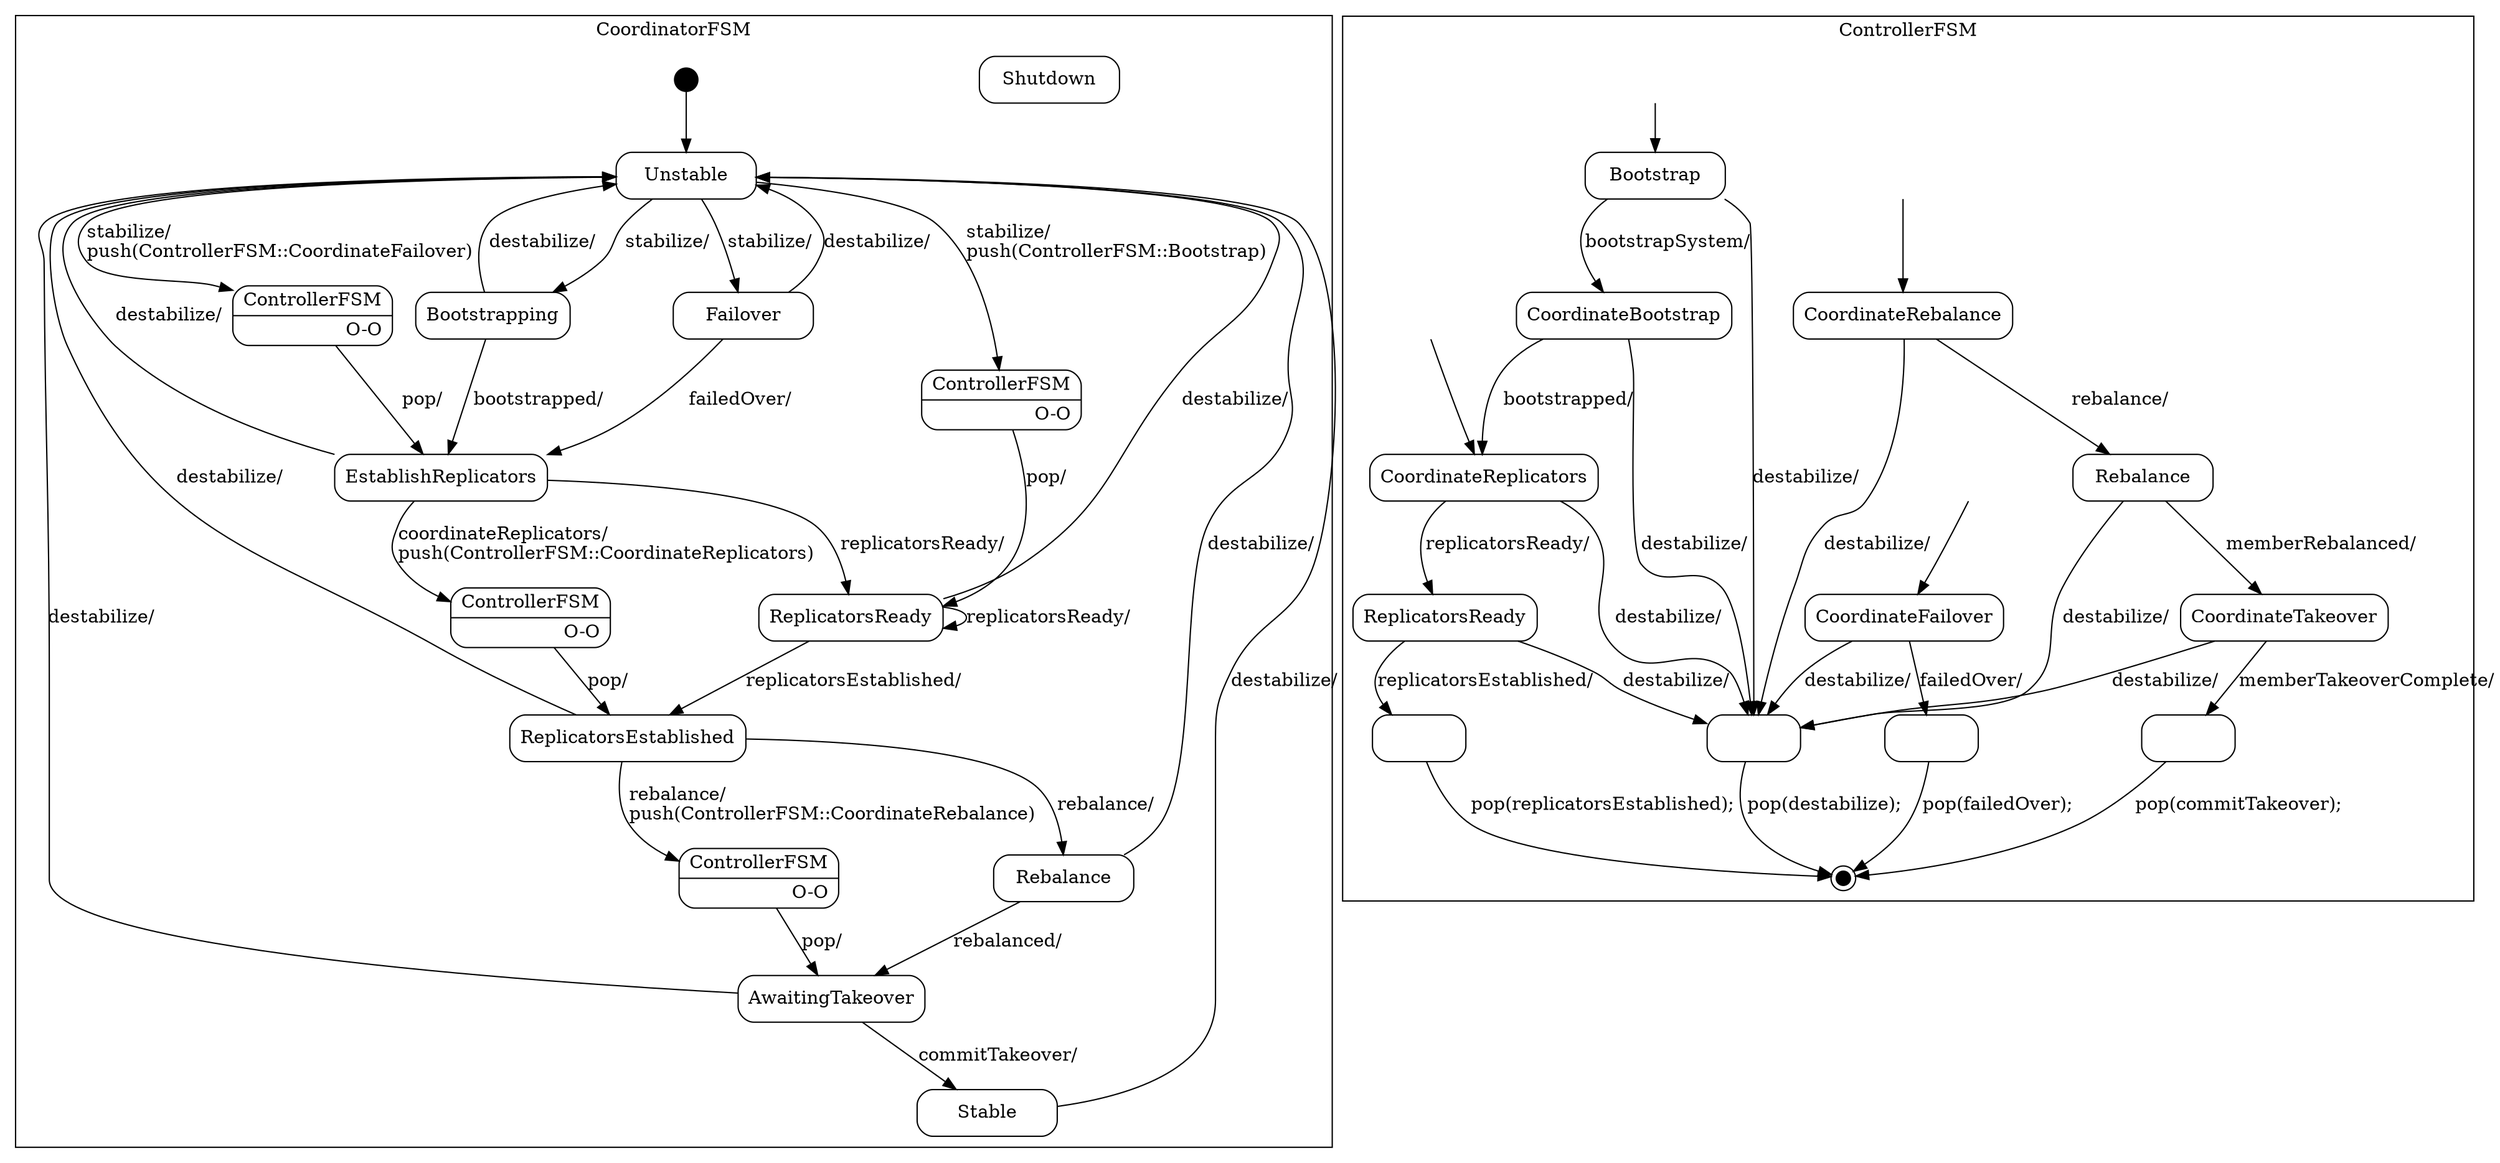 digraph Coordinator {

    node
        [shape=Mrecord width=1.5];

    subgraph cluster_CoordinatorFSM {

        label="CoordinatorFSM";

        //
        // States (Nodes)
        //

        "CoordinatorFSM::Unstable"
            [label="{Unstable}"];

        "CoordinatorFSM::Stable"
            [label="{Stable}"];

        "CoordinatorFSM::Bootstrapping"
            [label="{Bootstrapping}"];

        "CoordinatorFSM::Failover"
            [label="{Failover}"];

        "CoordinatorFSM::EstablishReplicators"
            [label="{EstablishReplicators}"];

        "CoordinatorFSM::ReplicatorsReady"
            [label="{ReplicatorsReady}"];

        "CoordinatorFSM::ReplicatorsEstablished"
            [label="{ReplicatorsEstablished}"];

        "CoordinatorFSM::Rebalance"
            [label="{Rebalance}"];

        "CoordinatorFSM::AwaitingTakeover"
            [label="{AwaitingTakeover}"];

        "CoordinatorFSM::Shutdown"
            [label="{Shutdown}"];

        "CoordinatorFSM::ReplicatorsEstablished::ControllerFSM"
            [label="{ControllerFSM|O-O\r}"]

        "CoordinatorFSM::ReplicatorsReady::ControllerFSM"
            [label="{ControllerFSM|O-O\r}"]

        "CoordinatorFSM::AwaitingTakeover::ControllerFSM"
            [label="{ControllerFSM|O-O\r}"]

        "CoordinatorFSM::EstablishReplicators::ControllerFSM"
            [label="{ControllerFSM|O-O\r}"]

        "%start"
            [label="" shape=circle style=filled fillcolor=black width=0.25];

        //
        // Transitions (Edges)
        //

        "CoordinatorFSM::Unstable" -> "CoordinatorFSM::EstablishReplicators::ControllerFSM"
            [label="stabilize/\lpush(ControllerFSM::CoordinateFailover)\l"];

        "CoordinatorFSM::Unstable" -> "CoordinatorFSM::Failover"
            [label="stabilize/\l"];

        "CoordinatorFSM::Unstable" -> "CoordinatorFSM::ReplicatorsReady::ControllerFSM"
            [label="stabilize/\lpush(ControllerFSM::Bootstrap)\l"];

        "CoordinatorFSM::Unstable" -> "CoordinatorFSM::Bootstrapping"
            [label="stabilize/\l"];

        "CoordinatorFSM::Stable" -> "CoordinatorFSM::Unstable"
            [label="destabilize/\l"];

        "CoordinatorFSM::Bootstrapping" -> "CoordinatorFSM::EstablishReplicators"
            [label="bootstrapped/\l"];

        "CoordinatorFSM::Bootstrapping" -> "CoordinatorFSM::Unstable"
            [label="destabilize/\l"];

        "CoordinatorFSM::Failover" -> "CoordinatorFSM::EstablishReplicators"
            [label="failedOver/\l"];

        "CoordinatorFSM::Failover" -> "CoordinatorFSM::Unstable"
            [label="destabilize/\l"];

        "CoordinatorFSM::EstablishReplicators" -> "CoordinatorFSM::ReplicatorsEstablished::ControllerFSM"
            [label="coordinateReplicators/\lpush(ControllerFSM::CoordinateReplicators)\l"];

        "CoordinatorFSM::EstablishReplicators" -> "CoordinatorFSM::ReplicatorsReady"
            [label="replicatorsReady/\l"];

        "CoordinatorFSM::EstablishReplicators" -> "CoordinatorFSM::Unstable"
            [label="destabilize/\l"];

        "CoordinatorFSM::ReplicatorsReady" -> "CoordinatorFSM::ReplicatorsEstablished"
            [label="replicatorsEstablished/\l"];

        "CoordinatorFSM::ReplicatorsReady" -> "CoordinatorFSM::ReplicatorsReady"
            [label="replicatorsReady/\l"];

        "CoordinatorFSM::ReplicatorsReady" -> "CoordinatorFSM::Unstable"
            [label="destabilize/\l"];

        "CoordinatorFSM::ReplicatorsEstablished" -> "CoordinatorFSM::AwaitingTakeover::ControllerFSM"
            [label="rebalance/\lpush(ControllerFSM::CoordinateRebalance)\l"];

        "CoordinatorFSM::ReplicatorsEstablished" -> "CoordinatorFSM::Rebalance"
            [label="rebalance/\l"];

        "CoordinatorFSM::ReplicatorsEstablished" -> "CoordinatorFSM::Unstable"
            [label="destabilize/\l"];

        "CoordinatorFSM::Rebalance" -> "CoordinatorFSM::AwaitingTakeover"
            [label="rebalanced/\l"];

        "CoordinatorFSM::Rebalance" -> "CoordinatorFSM::Unstable"
            [label="destabilize/\l"];

        "CoordinatorFSM::AwaitingTakeover" -> "CoordinatorFSM::Stable"
            [label="commitTakeover/\l"];

        "CoordinatorFSM::AwaitingTakeover" -> "CoordinatorFSM::Unstable"
            [label="destabilize/\l"];

        "CoordinatorFSM::ReplicatorsEstablished::ControllerFSM" -> "CoordinatorFSM::ReplicatorsEstablished"
            [label="pop/"]

        "CoordinatorFSM::ReplicatorsReady::ControllerFSM" -> "CoordinatorFSM::ReplicatorsReady"
            [label="pop/"]

        "CoordinatorFSM::AwaitingTakeover::ControllerFSM" -> "CoordinatorFSM::AwaitingTakeover"
            [label="pop/"]

        "CoordinatorFSM::EstablishReplicators::ControllerFSM" -> "CoordinatorFSM::EstablishReplicators"
            [label="pop/"]

        "%start" -> "CoordinatorFSM::Unstable"
    }

    subgraph cluster_ControllerFSM {

        label="ControllerFSM";

        //
        // States (Nodes)
        //

        "ControllerFSM::Bootstrap"
            [label="{Bootstrap}"];

        "ControllerFSM::CoordinateBootstrap"
            [label="{CoordinateBootstrap}"];

        "ControllerFSM::CoordinateFailover"
            [label="{CoordinateFailover}"];

        "ControllerFSM::CoordinateReplicators"
            [label="{CoordinateReplicators}"];

        "ControllerFSM::ReplicatorsReady"
            [label="{ReplicatorsReady}"];

        "ControllerFSM::CoordinateRebalance"
            [label="{CoordinateRebalance}"];

        "ControllerFSM::Rebalance"
            [label="{Rebalance}"];

        "ControllerFSM::CoordinateTakeover"
            [label="{CoordinateTakeover}"];

        "ControllerFSM::pop(destabilize)"
            [label="" width=1]

        "ControllerFSM::pop(commitTakeover)"
            [label="" width=1]

        "ControllerFSM::pop(replicatorsEstablished)"
            [label="" width=1]

        "ControllerFSM::pop(failedOver)"
            [label="" width=1]

        "ControllerFSM::%end"
            [label="" shape=doublecircle style=filled fillcolor=black width=0.15];

        "push(ControllerFSM::CoordinateRebalance)"
            [label="" shape=plaintext];

        "push(ControllerFSM::CoordinateReplicators)"
            [label="" shape=plaintext];

        "push(ControllerFSM::Bootstrap)"
            [label="" shape=plaintext];

        "push(ControllerFSM::CoordinateFailover)"
            [label="" shape=plaintext];

        //
        // Transitions (Edges)
        //

        "ControllerFSM::Bootstrap" -> "ControllerFSM::CoordinateBootstrap"
            [label="bootstrapSystem/\l"];

        "ControllerFSM::Bootstrap" -> "ControllerFSM::pop(destabilize)"
            [label="destabilize/\l"];

        "ControllerFSM::CoordinateBootstrap" -> "ControllerFSM::CoordinateReplicators"
            [label="bootstrapped/\l"];

        "ControllerFSM::CoordinateBootstrap" -> "ControllerFSM::pop(destabilize)"
            [label="destabilize/\l"];

        "ControllerFSM::CoordinateFailover" -> "ControllerFSM::pop(failedOver)"
            [label="failedOver/\l"];

        "ControllerFSM::CoordinateFailover" -> "ControllerFSM::pop(destabilize)"
            [label="destabilize/\l"];

        "ControllerFSM::CoordinateReplicators" -> "ControllerFSM::ReplicatorsReady"
            [label="replicatorsReady/\l"];

        "ControllerFSM::CoordinateReplicators" -> "ControllerFSM::pop(destabilize)"
            [label="destabilize/\l"];

        "ControllerFSM::ReplicatorsReady" -> "ControllerFSM::pop(replicatorsEstablished)"
            [label="replicatorsEstablished/\l"];

        "ControllerFSM::ReplicatorsReady" -> "ControllerFSM::pop(destabilize)"
            [label="destabilize/\l"];

        "ControllerFSM::CoordinateRebalance" -> "ControllerFSM::Rebalance"
            [label="rebalance/\l"];

        "ControllerFSM::CoordinateRebalance" -> "ControllerFSM::pop(destabilize)"
            [label="destabilize/\l"];

        "ControllerFSM::Rebalance" -> "ControllerFSM::CoordinateTakeover"
            [label="memberRebalanced/\l"];

        "ControllerFSM::Rebalance" -> "ControllerFSM::pop(destabilize)"
            [label="destabilize/\l"];

        "ControllerFSM::CoordinateTakeover" -> "ControllerFSM::pop(commitTakeover)"
            [label="memberTakeoverComplete/\l"];

        "ControllerFSM::CoordinateTakeover" -> "ControllerFSM::pop(destabilize)"
            [label="destabilize/\l"];

        "ControllerFSM::pop(destabilize)" -> "ControllerFSM::%end"
            [label="pop(destabilize);\l"];

        "ControllerFSM::pop(commitTakeover)" -> "ControllerFSM::%end"
            [label="pop(commitTakeover);\l"];

        "ControllerFSM::pop(replicatorsEstablished)" -> "ControllerFSM::%end"
            [label="pop(replicatorsEstablished);\l"];

        "ControllerFSM::pop(failedOver)" -> "ControllerFSM::%end"
            [label="pop(failedOver);\l"];

        "push(ControllerFSM::CoordinateRebalance)" -> "ControllerFSM::CoordinateRebalance"
            [arrowtail=odot];

        "push(ControllerFSM::CoordinateReplicators)" -> "ControllerFSM::CoordinateReplicators"
            [arrowtail=odot];

        "push(ControllerFSM::Bootstrap)" -> "ControllerFSM::Bootstrap"
            [arrowtail=odot];

        "push(ControllerFSM::CoordinateFailover)" -> "ControllerFSM::CoordinateFailover"
            [arrowtail=odot];
    }

}
